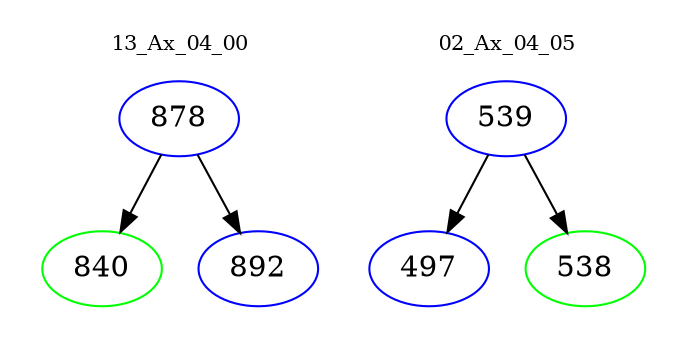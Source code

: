 digraph{
subgraph cluster_0 {
color = white
label = "13_Ax_04_00";
fontsize=10;
T0_878 [label="878", color="blue"]
T0_878 -> T0_840 [color="black"]
T0_840 [label="840", color="green"]
T0_878 -> T0_892 [color="black"]
T0_892 [label="892", color="blue"]
}
subgraph cluster_1 {
color = white
label = "02_Ax_04_05";
fontsize=10;
T1_539 [label="539", color="blue"]
T1_539 -> T1_497 [color="black"]
T1_497 [label="497", color="blue"]
T1_539 -> T1_538 [color="black"]
T1_538 [label="538", color="green"]
}
}
